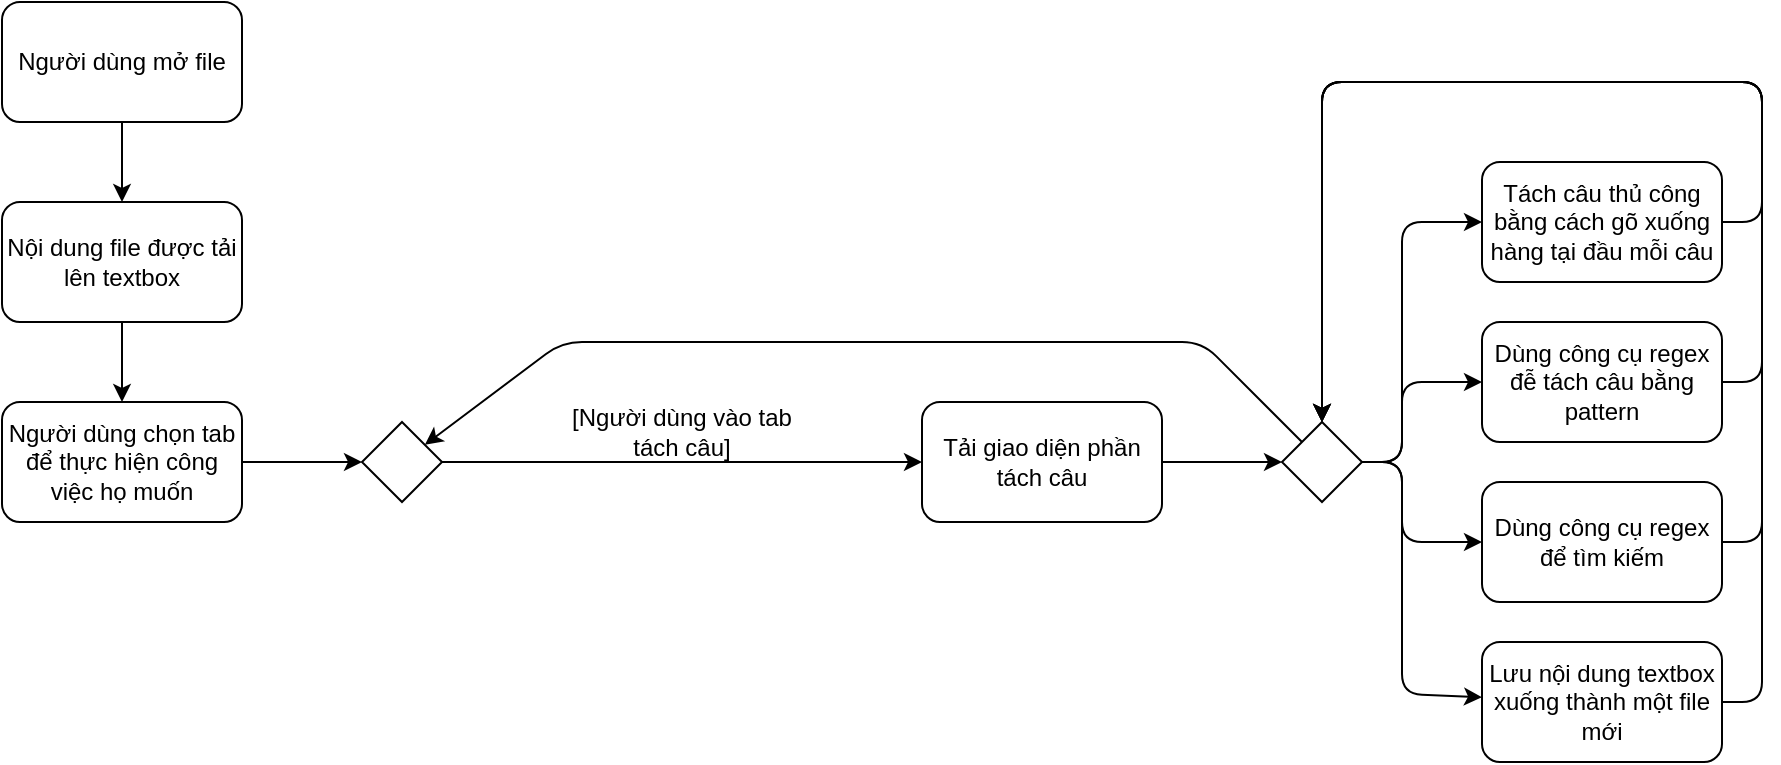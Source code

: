 <mxfile version="13.0.3" type="device"><diagram id="9TDQsHsnHuK5B7h5lOPG" name="Page-1"><mxGraphModel dx="868" dy="520" grid="1" gridSize="10" guides="1" tooltips="1" connect="1" arrows="1" fold="1" page="1" pageScale="1" pageWidth="850" pageHeight="1100" math="0" shadow="0"><root><mxCell id="0"/><mxCell id="1" parent="0"/><mxCell id="b4idT13GHO6AQFsIhPpA-4" value="Người dùng mở file" style="rounded=1;whiteSpace=wrap;html=1;" vertex="1" parent="1"><mxGeometry x="80" y="40" width="120" height="60" as="geometry"/></mxCell><mxCell id="b4idT13GHO6AQFsIhPpA-5" value="Nội dung file được tải lên textbox" style="rounded=1;whiteSpace=wrap;html=1;" vertex="1" parent="1"><mxGeometry x="80" y="140" width="120" height="60" as="geometry"/></mxCell><mxCell id="b4idT13GHO6AQFsIhPpA-6" value="" style="rhombus;whiteSpace=wrap;html=1;" vertex="1" parent="1"><mxGeometry x="720" y="250" width="40" height="40" as="geometry"/></mxCell><mxCell id="b4idT13GHO6AQFsIhPpA-7" value="Tách câu thủ công bằng cách gõ xuống hàng tại đầu mỗi câu" style="rounded=1;whiteSpace=wrap;html=1;" vertex="1" parent="1"><mxGeometry x="820" y="120" width="120" height="60" as="geometry"/></mxCell><mxCell id="b4idT13GHO6AQFsIhPpA-8" value="Dùng công cụ regex đễ tách câu bằng pattern" style="rounded=1;whiteSpace=wrap;html=1;" vertex="1" parent="1"><mxGeometry x="820" y="200" width="120" height="60" as="geometry"/></mxCell><mxCell id="b4idT13GHO6AQFsIhPpA-9" value="Dùng công cụ regex để tìm kiếm" style="rounded=1;whiteSpace=wrap;html=1;" vertex="1" parent="1"><mxGeometry x="820" y="280" width="120" height="60" as="geometry"/></mxCell><mxCell id="b4idT13GHO6AQFsIhPpA-10" value="Lưu nội dung textbox xuống thành một file mới" style="rounded=1;whiteSpace=wrap;html=1;" vertex="1" parent="1"><mxGeometry x="820" y="360" width="120" height="60" as="geometry"/></mxCell><mxCell id="b4idT13GHO6AQFsIhPpA-11" value="" style="endArrow=classic;html=1;" edge="1" parent="1" source="b4idT13GHO6AQFsIhPpA-4" target="b4idT13GHO6AQFsIhPpA-5"><mxGeometry width="50" height="50" relative="1" as="geometry"><mxPoint x="450" y="120" as="sourcePoint"/><mxPoint x="500" y="70" as="targetPoint"/></mxGeometry></mxCell><mxCell id="b4idT13GHO6AQFsIhPpA-13" value="" style="endArrow=classic;html=1;" edge="1" parent="1" source="b4idT13GHO6AQFsIhPpA-6" target="b4idT13GHO6AQFsIhPpA-7"><mxGeometry width="50" height="50" relative="1" as="geometry"><mxPoint x="630" y="220" as="sourcePoint"/><mxPoint x="680" y="170" as="targetPoint"/><Array as="points"><mxPoint x="780" y="270"/><mxPoint x="780" y="150"/></Array></mxGeometry></mxCell><mxCell id="b4idT13GHO6AQFsIhPpA-14" value="" style="endArrow=classic;html=1;" edge="1" parent="1" source="b4idT13GHO6AQFsIhPpA-6" target="b4idT13GHO6AQFsIhPpA-8"><mxGeometry width="50" height="50" relative="1" as="geometry"><mxPoint x="630" y="220" as="sourcePoint"/><mxPoint x="680" y="170" as="targetPoint"/><Array as="points"><mxPoint x="780" y="270"/><mxPoint x="780" y="230"/></Array></mxGeometry></mxCell><mxCell id="b4idT13GHO6AQFsIhPpA-15" value="" style="endArrow=classic;html=1;" edge="1" parent="1" source="b4idT13GHO6AQFsIhPpA-6" target="b4idT13GHO6AQFsIhPpA-9"><mxGeometry width="50" height="50" relative="1" as="geometry"><mxPoint x="630" y="220" as="sourcePoint"/><mxPoint x="680" y="170" as="targetPoint"/><Array as="points"><mxPoint x="780" y="270"/><mxPoint x="780" y="310"/></Array></mxGeometry></mxCell><mxCell id="b4idT13GHO6AQFsIhPpA-16" value="" style="endArrow=classic;html=1;" edge="1" parent="1" source="b4idT13GHO6AQFsIhPpA-6" target="b4idT13GHO6AQFsIhPpA-10"><mxGeometry width="50" height="50" relative="1" as="geometry"><mxPoint x="630" y="220" as="sourcePoint"/><mxPoint x="680" y="170" as="targetPoint"/><Array as="points"><mxPoint x="780" y="270"/><mxPoint x="780" y="386"/></Array></mxGeometry></mxCell><mxCell id="b4idT13GHO6AQFsIhPpA-17" value="" style="endArrow=classic;html=1;" edge="1" parent="1" source="b4idT13GHO6AQFsIhPpA-7" target="b4idT13GHO6AQFsIhPpA-6"><mxGeometry width="50" height="50" relative="1" as="geometry"><mxPoint x="630" y="220" as="sourcePoint"/><mxPoint x="680" y="170" as="targetPoint"/><Array as="points"><mxPoint x="960" y="150"/><mxPoint x="960" y="80"/><mxPoint x="740" y="80"/></Array></mxGeometry></mxCell><mxCell id="b4idT13GHO6AQFsIhPpA-18" value="" style="endArrow=classic;html=1;" edge="1" parent="1" source="b4idT13GHO6AQFsIhPpA-8" target="b4idT13GHO6AQFsIhPpA-6"><mxGeometry width="50" height="50" relative="1" as="geometry"><mxPoint x="630" y="220" as="sourcePoint"/><mxPoint x="680" y="170" as="targetPoint"/><Array as="points"><mxPoint x="960" y="230"/><mxPoint x="960" y="80"/><mxPoint x="740" y="80"/></Array></mxGeometry></mxCell><mxCell id="b4idT13GHO6AQFsIhPpA-19" value="" style="endArrow=classic;html=1;" edge="1" parent="1" source="b4idT13GHO6AQFsIhPpA-9" target="b4idT13GHO6AQFsIhPpA-6"><mxGeometry width="50" height="50" relative="1" as="geometry"><mxPoint x="630" y="220" as="sourcePoint"/><mxPoint x="680" y="170" as="targetPoint"/><Array as="points"><mxPoint x="960" y="310"/><mxPoint x="960" y="80"/><mxPoint x="740" y="80"/></Array></mxGeometry></mxCell><mxCell id="b4idT13GHO6AQFsIhPpA-24" value="Người dùng chọn tab để thực hiện công việc họ muốn" style="rounded=1;whiteSpace=wrap;html=1;" vertex="1" parent="1"><mxGeometry x="80" y="240" width="120" height="60" as="geometry"/></mxCell><mxCell id="b4idT13GHO6AQFsIhPpA-25" value="" style="rhombus;whiteSpace=wrap;html=1;" vertex="1" parent="1"><mxGeometry x="260" y="250" width="40" height="40" as="geometry"/></mxCell><mxCell id="b4idT13GHO6AQFsIhPpA-26" value="" style="endArrow=classic;html=1;" edge="1" parent="1" source="b4idT13GHO6AQFsIhPpA-10" target="b4idT13GHO6AQFsIhPpA-6"><mxGeometry width="50" height="50" relative="1" as="geometry"><mxPoint x="590" y="410" as="sourcePoint"/><mxPoint x="690" y="380" as="targetPoint"/><Array as="points"><mxPoint x="960" y="390"/><mxPoint x="960" y="80"/><mxPoint x="740" y="80"/></Array></mxGeometry></mxCell><mxCell id="b4idT13GHO6AQFsIhPpA-35" value="" style="endArrow=classic;html=1;" edge="1" parent="1" source="b4idT13GHO6AQFsIhPpA-5" target="b4idT13GHO6AQFsIhPpA-24"><mxGeometry width="50" height="50" relative="1" as="geometry"><mxPoint x="420" y="280" as="sourcePoint"/><mxPoint x="470" y="230" as="targetPoint"/></mxGeometry></mxCell><mxCell id="b4idT13GHO6AQFsIhPpA-36" value="" style="endArrow=classic;html=1;" edge="1" parent="1" source="b4idT13GHO6AQFsIhPpA-24" target="b4idT13GHO6AQFsIhPpA-25"><mxGeometry width="50" height="50" relative="1" as="geometry"><mxPoint x="420" y="280" as="sourcePoint"/><mxPoint x="470" y="230" as="targetPoint"/></mxGeometry></mxCell><mxCell id="b4idT13GHO6AQFsIhPpA-40" value="[Người dùng vào tab tách câu]" style="text;html=1;strokeColor=none;fillColor=none;align=center;verticalAlign=middle;whiteSpace=wrap;rounded=0;" vertex="1" parent="1"><mxGeometry x="360" y="240" width="120" height="30" as="geometry"/></mxCell><mxCell id="b4idT13GHO6AQFsIhPpA-41" value="Tải giao diện phần tách câu" style="rounded=1;whiteSpace=wrap;html=1;" vertex="1" parent="1"><mxGeometry x="540" y="240" width="120" height="60" as="geometry"/></mxCell><mxCell id="b4idT13GHO6AQFsIhPpA-42" value="" style="endArrow=classic;html=1;" edge="1" parent="1" source="b4idT13GHO6AQFsIhPpA-25" target="b4idT13GHO6AQFsIhPpA-41"><mxGeometry width="50" height="50" relative="1" as="geometry"><mxPoint x="490" y="310" as="sourcePoint"/><mxPoint x="540" y="260" as="targetPoint"/></mxGeometry></mxCell><mxCell id="b4idT13GHO6AQFsIhPpA-43" value="" style="endArrow=classic;html=1;" edge="1" parent="1" source="b4idT13GHO6AQFsIhPpA-41" target="b4idT13GHO6AQFsIhPpA-6"><mxGeometry width="50" height="50" relative="1" as="geometry"><mxPoint x="600" y="310" as="sourcePoint"/><mxPoint x="650" y="260" as="targetPoint"/></mxGeometry></mxCell><mxCell id="b4idT13GHO6AQFsIhPpA-44" value="" style="endArrow=classic;html=1;" edge="1" parent="1" source="b4idT13GHO6AQFsIhPpA-6" target="b4idT13GHO6AQFsIhPpA-25"><mxGeometry width="50" height="50" relative="1" as="geometry"><mxPoint x="450" y="310" as="sourcePoint"/><mxPoint x="500" y="260" as="targetPoint"/><Array as="points"><mxPoint x="680" y="210"/><mxPoint x="360" y="210"/></Array></mxGeometry></mxCell></root></mxGraphModel></diagram></mxfile>